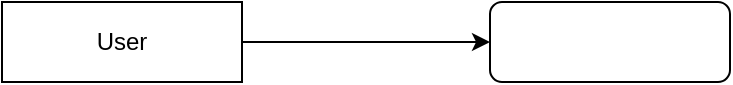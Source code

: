 <mxfile version="28.2.1">
  <diagram name="หน้า-1" id="kbxOF8fqlvEYmPyxLtaT">
    <mxGraphModel dx="978" dy="542" grid="1" gridSize="10" guides="1" tooltips="1" connect="1" arrows="1" fold="1" page="1" pageScale="1" pageWidth="1169" pageHeight="1654" math="0" shadow="0">
      <root>
        <mxCell id="0" />
        <mxCell id="1" parent="0" />
        <mxCell id="8RMMgnGFAUNZ_zRjVtXi-1" value="" style="rounded=1;whiteSpace=wrap;html=1;" vertex="1" parent="1">
          <mxGeometry x="524" y="80" width="120" height="40" as="geometry" />
        </mxCell>
        <mxCell id="8RMMgnGFAUNZ_zRjVtXi-3" style="edgeStyle=orthogonalEdgeStyle;rounded=0;orthogonalLoop=1;jettySize=auto;html=1;entryX=0;entryY=0.5;entryDx=0;entryDy=0;" edge="1" parent="1" source="8RMMgnGFAUNZ_zRjVtXi-2" target="8RMMgnGFAUNZ_zRjVtXi-1">
          <mxGeometry relative="1" as="geometry" />
        </mxCell>
        <mxCell id="8RMMgnGFAUNZ_zRjVtXi-2" value="User" style="rounded=0;whiteSpace=wrap;html=1;" vertex="1" parent="1">
          <mxGeometry x="280" y="80" width="120" height="40" as="geometry" />
        </mxCell>
      </root>
    </mxGraphModel>
  </diagram>
</mxfile>
